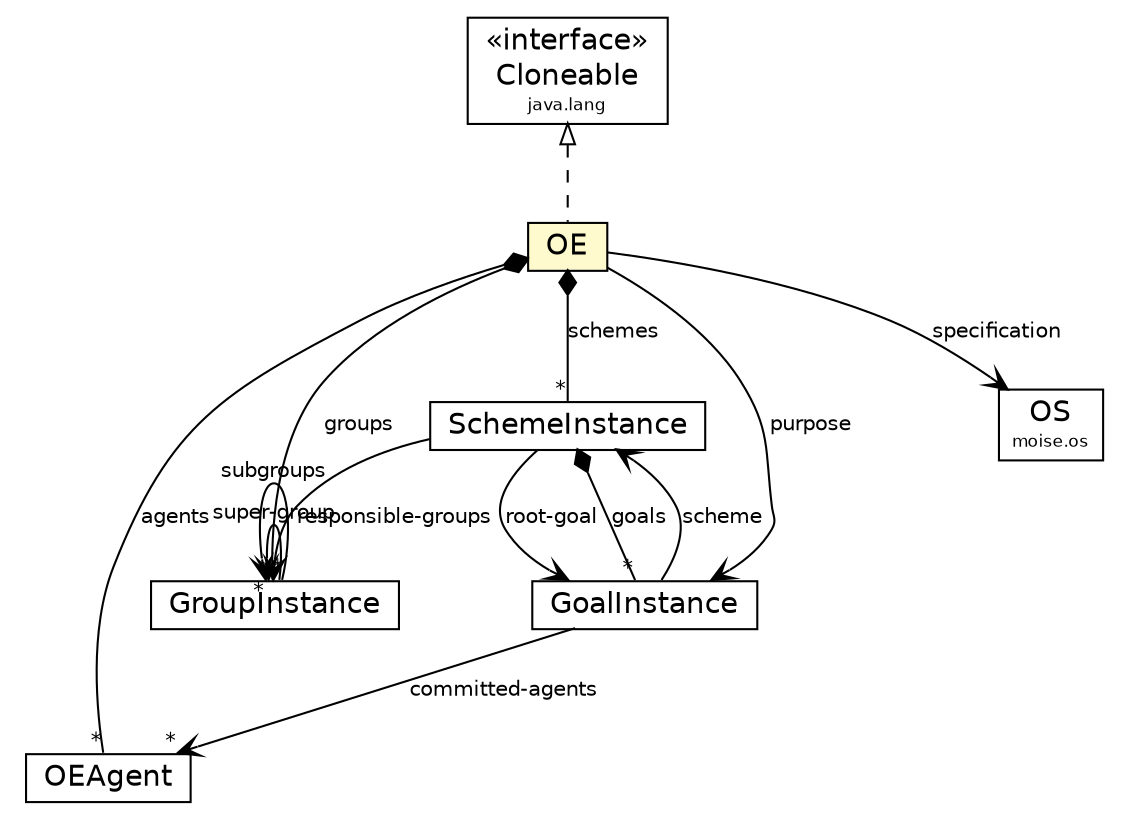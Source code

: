 #!/usr/local/bin/dot
#
# Class diagram 
# Generated by UMLGraph version R5_6_6-1-g9240c4 (http://www.umlgraph.org/)
#

digraph G {
	edge [fontname="Helvetica",fontsize=10,labelfontname="Helvetica",labelfontsize=10];
	node [fontname="Helvetica",fontsize=10,shape=plaintext];
	nodesep=0.25;
	ranksep=0.5;
	// moise.oe.SchemeInstance
	c7669 [label=<<table title="moise.oe.SchemeInstance" border="0" cellborder="1" cellspacing="0" cellpadding="2" port="p" href="./SchemeInstance.html">
		<tr><td><table border="0" cellspacing="0" cellpadding="1">
<tr><td align="center" balign="center"> SchemeInstance </td></tr>
		</table></td></tr>
		</table>>, URL="./SchemeInstance.html", fontname="Helvetica", fontcolor="black", fontsize=14.0];
	// moise.oe.OEAgent
	c7675 [label=<<table title="moise.oe.OEAgent" border="0" cellborder="1" cellspacing="0" cellpadding="2" port="p" href="./OEAgent.html">
		<tr><td><table border="0" cellspacing="0" cellpadding="1">
<tr><td align="center" balign="center"> OEAgent </td></tr>
		</table></td></tr>
		</table>>, URL="./OEAgent.html", fontname="Helvetica", fontcolor="black", fontsize=14.0];
	// moise.oe.OE
	c7676 [label=<<table title="moise.oe.OE" border="0" cellborder="1" cellspacing="0" cellpadding="2" port="p" bgcolor="lemonChiffon" href="./OE.html">
		<tr><td><table border="0" cellspacing="0" cellpadding="1">
<tr><td align="center" balign="center"> OE </td></tr>
		</table></td></tr>
		</table>>, URL="./OE.html", fontname="Helvetica", fontcolor="black", fontsize=14.0];
	// moise.oe.GroupInstance
	c7678 [label=<<table title="moise.oe.GroupInstance" border="0" cellborder="1" cellspacing="0" cellpadding="2" port="p" href="./GroupInstance.html">
		<tr><td><table border="0" cellspacing="0" cellpadding="1">
<tr><td align="center" balign="center"> GroupInstance </td></tr>
		</table></td></tr>
		</table>>, URL="./GroupInstance.html", fontname="Helvetica", fontcolor="black", fontsize=14.0];
	// moise.oe.GoalInstance
	c7679 [label=<<table title="moise.oe.GoalInstance" border="0" cellborder="1" cellspacing="0" cellpadding="2" port="p" href="./GoalInstance.html">
		<tr><td><table border="0" cellspacing="0" cellpadding="1">
<tr><td align="center" balign="center"> GoalInstance </td></tr>
		</table></td></tr>
		</table>>, URL="./GoalInstance.html", fontname="Helvetica", fontcolor="black", fontsize=14.0];
	// moise.os.OS
	c7681 [label=<<table title="moise.os.OS" border="0" cellborder="1" cellspacing="0" cellpadding="2" port="p" href="../os/OS.html">
		<tr><td><table border="0" cellspacing="0" cellpadding="1">
<tr><td align="center" balign="center"> OS </td></tr>
<tr><td align="center" balign="center"><font point-size="8.0"> moise.os </font></td></tr>
		</table></td></tr>
		</table>>, URL="../os/OS.html", fontname="Helvetica", fontcolor="black", fontsize=14.0];
	// moise.oe.SchemeInstance NAVASSOC moise.oe.GoalInstance
	c7669:p -> c7679:p [taillabel="", label="root-goal", headlabel="", fontname="Helvetica", fontcolor="black", fontsize=10.0, color="black", arrowhead=open];
	// moise.oe.SchemeInstance NAVASSOC moise.oe.GroupInstance
	c7669:p -> c7678:p [taillabel="", label="responsible-groups", headlabel="*", fontname="Helvetica", fontcolor="black", fontsize=10.0, color="black", arrowhead=open];
	// moise.oe.SchemeInstance COMPOSED moise.oe.GoalInstance
	c7669:p -> c7679:p [taillabel="", label="goals", headlabel="*", fontname="Helvetica", fontcolor="black", fontsize=10.0, color="black", arrowhead=none, arrowtail=diamond, dir=both];
	//moise.oe.OE implements java.lang.Cloneable
	c7771:p -> c7676:p [dir=back,arrowtail=empty,style=dashed];
	// moise.oe.OE NAVASSOC moise.oe.GoalInstance
	c7676:p -> c7679:p [taillabel="", label="purpose", headlabel="", fontname="Helvetica", fontcolor="black", fontsize=10.0, color="black", arrowhead=open];
	// moise.oe.OE NAVASSOC moise.os.OS
	c7676:p -> c7681:p [taillabel="", label="specification", headlabel="", fontname="Helvetica", fontcolor="black", fontsize=10.0, color="black", arrowhead=open];
	// moise.oe.OE COMPOSED moise.oe.OEAgent
	c7676:p -> c7675:p [taillabel="", label="agents", headlabel="*", fontname="Helvetica", fontcolor="black", fontsize=10.0, color="black", arrowhead=none, arrowtail=diamond, dir=both];
	// moise.oe.OE COMPOSED moise.oe.GroupInstance
	c7676:p -> c7678:p [taillabel="", label="groups", headlabel="*", fontname="Helvetica", fontcolor="black", fontsize=10.0, color="black", arrowhead=none, arrowtail=diamond, dir=both];
	// moise.oe.OE COMPOSED moise.oe.SchemeInstance
	c7676:p -> c7669:p [taillabel="", label="schemes", headlabel="*", fontname="Helvetica", fontcolor="black", fontsize=10.0, color="black", arrowhead=none, arrowtail=diamond, dir=both];
	// moise.oe.GroupInstance NAVASSOC moise.oe.GroupInstance
	c7678:p -> c7678:p [taillabel="", label="super-group", headlabel="", fontname="Helvetica", fontcolor="black", fontsize=10.0, color="black", arrowhead=open];
	// moise.oe.GroupInstance NAVASSOC moise.oe.GroupInstance
	c7678:p -> c7678:p [taillabel="", label="subgroups", headlabel="*", fontname="Helvetica", fontcolor="black", fontsize=10.0, color="black", arrowhead=open];
	// moise.oe.GoalInstance NAVASSOC moise.oe.SchemeInstance
	c7679:p -> c7669:p [taillabel="", label="scheme", headlabel="", fontname="Helvetica", fontcolor="black", fontsize=10.0, color="black", arrowhead=open];
	// moise.oe.GoalInstance NAVASSOC moise.oe.OEAgent
	c7679:p -> c7675:p [taillabel="", label="committed-agents", headlabel="*", fontname="Helvetica", fontcolor="black", fontsize=10.0, color="black", arrowhead=open];
	// java.lang.Cloneable
	c7771 [label=<<table title="java.lang.Cloneable" border="0" cellborder="1" cellspacing="0" cellpadding="2" port="p" href="http://java.sun.com/j2se/1.4.2/docs/api/java/lang/Cloneable.html">
		<tr><td><table border="0" cellspacing="0" cellpadding="1">
<tr><td align="center" balign="center"> &#171;interface&#187; </td></tr>
<tr><td align="center" balign="center"> Cloneable </td></tr>
<tr><td align="center" balign="center"><font point-size="8.0"> java.lang </font></td></tr>
		</table></td></tr>
		</table>>, URL="http://java.sun.com/j2se/1.4.2/docs/api/java/lang/Cloneable.html", fontname="Helvetica", fontcolor="black", fontsize=14.0];
}

